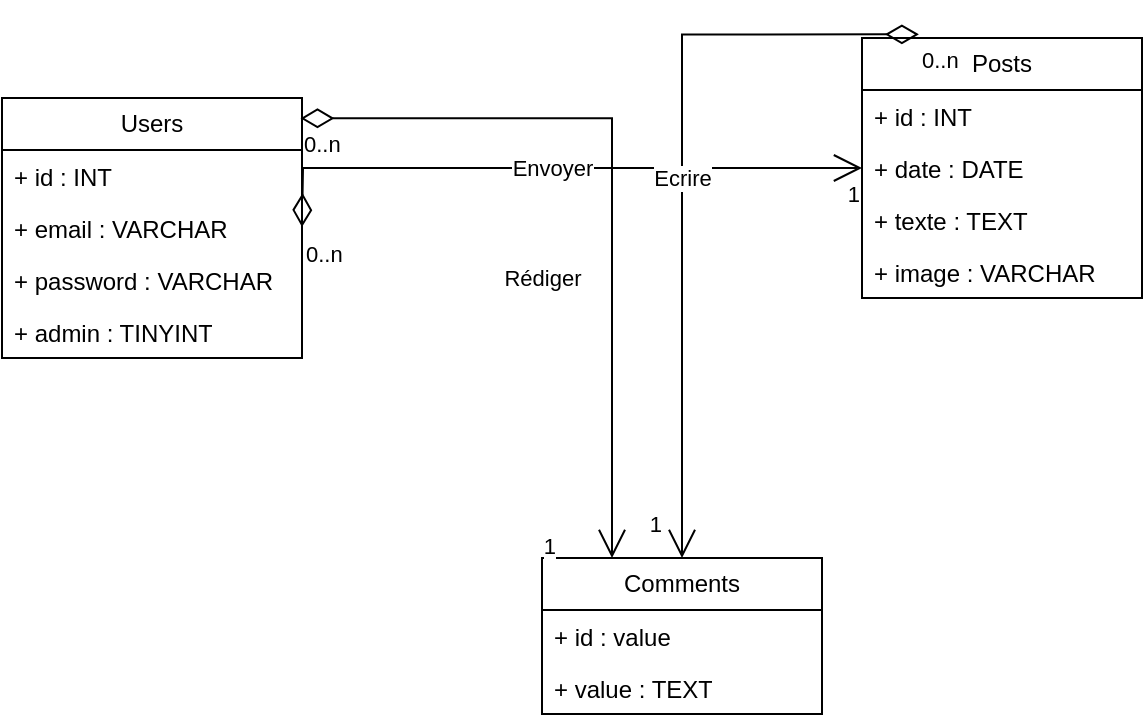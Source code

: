 <mxfile version="24.7.8">
  <diagram name="Page-1" id="oUoKfrfFJ9TFHPxkTkSA">
    <mxGraphModel dx="1036" dy="606" grid="1" gridSize="10" guides="1" tooltips="1" connect="1" arrows="1" fold="1" page="1" pageScale="1" pageWidth="827" pageHeight="1169" math="0" shadow="0">
      <root>
        <mxCell id="0" />
        <mxCell id="1" parent="0" />
        <mxCell id="vJEHkjAeBdwb-GLlzBkE-1" value="Users" style="swimlane;fontStyle=0;childLayout=stackLayout;horizontal=1;startSize=26;fillColor=none;horizontalStack=0;resizeParent=1;resizeParentMax=0;resizeLast=0;collapsible=1;marginBottom=0;whiteSpace=wrap;html=1;" parent="1" vertex="1">
          <mxGeometry x="50" y="140" width="150" height="130" as="geometry" />
        </mxCell>
        <mxCell id="vJEHkjAeBdwb-GLlzBkE-2" value="+ id : INT" style="text;strokeColor=none;fillColor=none;align=left;verticalAlign=top;spacingLeft=4;spacingRight=4;overflow=hidden;rotatable=0;points=[[0,0.5],[1,0.5]];portConstraint=eastwest;whiteSpace=wrap;html=1;" parent="vJEHkjAeBdwb-GLlzBkE-1" vertex="1">
          <mxGeometry y="26" width="150" height="26" as="geometry" />
        </mxCell>
        <mxCell id="vJEHkjAeBdwb-GLlzBkE-3" value="+ email : VARCHAR" style="text;strokeColor=none;fillColor=none;align=left;verticalAlign=top;spacingLeft=4;spacingRight=4;overflow=hidden;rotatable=0;points=[[0,0.5],[1,0.5]];portConstraint=eastwest;whiteSpace=wrap;html=1;" parent="vJEHkjAeBdwb-GLlzBkE-1" vertex="1">
          <mxGeometry y="52" width="150" height="26" as="geometry" />
        </mxCell>
        <mxCell id="vJEHkjAeBdwb-GLlzBkE-4" value="+ password : VARCHAR" style="text;strokeColor=none;fillColor=none;align=left;verticalAlign=top;spacingLeft=4;spacingRight=4;overflow=hidden;rotatable=0;points=[[0,0.5],[1,0.5]];portConstraint=eastwest;whiteSpace=wrap;html=1;" parent="vJEHkjAeBdwb-GLlzBkE-1" vertex="1">
          <mxGeometry y="78" width="150" height="26" as="geometry" />
        </mxCell>
        <mxCell id="vJEHkjAeBdwb-GLlzBkE-5" value="+ admin : TINYINT" style="text;strokeColor=none;fillColor=none;align=left;verticalAlign=top;spacingLeft=4;spacingRight=4;overflow=hidden;rotatable=0;points=[[0,0.5],[1,0.5]];portConstraint=eastwest;whiteSpace=wrap;html=1;" parent="vJEHkjAeBdwb-GLlzBkE-1" vertex="1">
          <mxGeometry y="104" width="150" height="26" as="geometry" />
        </mxCell>
        <mxCell id="vJEHkjAeBdwb-GLlzBkE-6" value="Posts" style="swimlane;fontStyle=0;childLayout=stackLayout;horizontal=1;startSize=26;fillColor=none;horizontalStack=0;resizeParent=1;resizeParentMax=0;resizeLast=0;collapsible=1;marginBottom=0;whiteSpace=wrap;html=1;" parent="1" vertex="1">
          <mxGeometry x="480" y="110" width="140" height="130" as="geometry" />
        </mxCell>
        <mxCell id="vJEHkjAeBdwb-GLlzBkE-7" value="+ id : INT" style="text;strokeColor=none;fillColor=none;align=left;verticalAlign=top;spacingLeft=4;spacingRight=4;overflow=hidden;rotatable=0;points=[[0,0.5],[1,0.5]];portConstraint=eastwest;whiteSpace=wrap;html=1;" parent="vJEHkjAeBdwb-GLlzBkE-6" vertex="1">
          <mxGeometry y="26" width="140" height="26" as="geometry" />
        </mxCell>
        <mxCell id="vJEHkjAeBdwb-GLlzBkE-8" value="+ date : DATE" style="text;strokeColor=none;fillColor=none;align=left;verticalAlign=top;spacingLeft=4;spacingRight=4;overflow=hidden;rotatable=0;points=[[0,0.5],[1,0.5]];portConstraint=eastwest;whiteSpace=wrap;html=1;" parent="vJEHkjAeBdwb-GLlzBkE-6" vertex="1">
          <mxGeometry y="52" width="140" height="26" as="geometry" />
        </mxCell>
        <mxCell id="vJEHkjAeBdwb-GLlzBkE-9" value="+ texte : TEXT" style="text;strokeColor=none;fillColor=none;align=left;verticalAlign=top;spacingLeft=4;spacingRight=4;overflow=hidden;rotatable=0;points=[[0,0.5],[1,0.5]];portConstraint=eastwest;whiteSpace=wrap;html=1;" parent="vJEHkjAeBdwb-GLlzBkE-6" vertex="1">
          <mxGeometry y="78" width="140" height="26" as="geometry" />
        </mxCell>
        <mxCell id="vJEHkjAeBdwb-GLlzBkE-10" value="+ image : VARCHAR" style="text;strokeColor=none;fillColor=none;align=left;verticalAlign=top;spacingLeft=4;spacingRight=4;overflow=hidden;rotatable=0;points=[[0,0.5],[1,0.5]];portConstraint=eastwest;whiteSpace=wrap;html=1;" parent="vJEHkjAeBdwb-GLlzBkE-6" vertex="1">
          <mxGeometry y="104" width="140" height="26" as="geometry" />
        </mxCell>
        <mxCell id="vJEHkjAeBdwb-GLlzBkE-11" value="Comments" style="swimlane;fontStyle=0;childLayout=stackLayout;horizontal=1;startSize=26;fillColor=none;horizontalStack=0;resizeParent=1;resizeParentMax=0;resizeLast=0;collapsible=1;marginBottom=0;whiteSpace=wrap;html=1;" parent="1" vertex="1">
          <mxGeometry x="320" y="370" width="140" height="78" as="geometry" />
        </mxCell>
        <mxCell id="vJEHkjAeBdwb-GLlzBkE-12" value="+ id : value" style="text;strokeColor=none;fillColor=none;align=left;verticalAlign=top;spacingLeft=4;spacingRight=4;overflow=hidden;rotatable=0;points=[[0,0.5],[1,0.5]];portConstraint=eastwest;whiteSpace=wrap;html=1;" parent="vJEHkjAeBdwb-GLlzBkE-11" vertex="1">
          <mxGeometry y="26" width="140" height="26" as="geometry" />
        </mxCell>
        <mxCell id="vJEHkjAeBdwb-GLlzBkE-13" value="+ value : TEXT" style="text;strokeColor=none;fillColor=none;align=left;verticalAlign=top;spacingLeft=4;spacingRight=4;overflow=hidden;rotatable=0;points=[[0,0.5],[1,0.5]];portConstraint=eastwest;whiteSpace=wrap;html=1;" parent="vJEHkjAeBdwb-GLlzBkE-11" vertex="1">
          <mxGeometry y="52" width="140" height="26" as="geometry" />
        </mxCell>
        <mxCell id="vJEHkjAeBdwb-GLlzBkE-15" value="Envoyer" style="endArrow=open;html=1;endSize=12;startArrow=diamondThin;startSize=14;startFill=0;edgeStyle=orthogonalEdgeStyle;rounded=0;entryX=0;entryY=0.5;entryDx=0;entryDy=0;" parent="1" target="vJEHkjAeBdwb-GLlzBkE-8" edge="1">
          <mxGeometry relative="1" as="geometry">
            <mxPoint x="200" y="204.5" as="sourcePoint" />
            <mxPoint x="360" y="204.5" as="targetPoint" />
          </mxGeometry>
        </mxCell>
        <mxCell id="vJEHkjAeBdwb-GLlzBkE-16" value="0..n" style="edgeLabel;resizable=0;html=1;align=left;verticalAlign=top;" parent="vJEHkjAeBdwb-GLlzBkE-15" connectable="0" vertex="1">
          <mxGeometry x="-1" relative="1" as="geometry" />
        </mxCell>
        <mxCell id="vJEHkjAeBdwb-GLlzBkE-17" value="1" style="edgeLabel;resizable=0;html=1;align=right;verticalAlign=top;" parent="vJEHkjAeBdwb-GLlzBkE-15" connectable="0" vertex="1">
          <mxGeometry x="1" relative="1" as="geometry" />
        </mxCell>
        <mxCell id="vJEHkjAeBdwb-GLlzBkE-21" value="Ecrire" style="endArrow=open;html=1;endSize=12;startArrow=diamondThin;startSize=14;startFill=0;edgeStyle=orthogonalEdgeStyle;rounded=0;entryX=0.5;entryY=0;entryDx=0;entryDy=0;exitX=0.203;exitY=-0.014;exitDx=0;exitDy=0;exitPerimeter=0;" parent="1" source="vJEHkjAeBdwb-GLlzBkE-6" target="vJEHkjAeBdwb-GLlzBkE-11" edge="1">
          <mxGeometry relative="1" as="geometry">
            <mxPoint x="250" y="290" as="sourcePoint" />
            <mxPoint x="410" y="290" as="targetPoint" />
          </mxGeometry>
        </mxCell>
        <mxCell id="vJEHkjAeBdwb-GLlzBkE-22" value="0..n" style="edgeLabel;resizable=0;html=1;align=left;verticalAlign=top;" parent="vJEHkjAeBdwb-GLlzBkE-21" connectable="0" vertex="1">
          <mxGeometry x="-1" relative="1" as="geometry" />
        </mxCell>
        <mxCell id="vJEHkjAeBdwb-GLlzBkE-23" value="1" style="edgeLabel;resizable=0;html=1;align=right;verticalAlign=top;" parent="vJEHkjAeBdwb-GLlzBkE-21" connectable="0" vertex="1">
          <mxGeometry x="1" relative="1" as="geometry">
            <mxPoint x="-10" y="-30" as="offset" />
          </mxGeometry>
        </mxCell>
        <mxCell id="vJEHkjAeBdwb-GLlzBkE-24" value="Rédiger" style="endArrow=open;html=1;endSize=12;startArrow=diamondThin;startSize=14;startFill=0;edgeStyle=orthogonalEdgeStyle;rounded=0;exitX=0.995;exitY=0.078;exitDx=0;exitDy=0;exitPerimeter=0;entryX=0.25;entryY=0;entryDx=0;entryDy=0;" parent="1" source="vJEHkjAeBdwb-GLlzBkE-1" target="vJEHkjAeBdwb-GLlzBkE-11" edge="1">
          <mxGeometry x="0.255" y="-35" relative="1" as="geometry">
            <mxPoint x="110.0" y="120.0" as="sourcePoint" />
            <mxPoint x="268.4" y="348.804" as="targetPoint" />
            <mxPoint as="offset" />
          </mxGeometry>
        </mxCell>
        <mxCell id="vJEHkjAeBdwb-GLlzBkE-25" value="0..n" style="edgeLabel;resizable=0;html=1;align=left;verticalAlign=top;" parent="vJEHkjAeBdwb-GLlzBkE-24" connectable="0" vertex="1">
          <mxGeometry x="-1" relative="1" as="geometry" />
        </mxCell>
        <mxCell id="vJEHkjAeBdwb-GLlzBkE-26" value="1" style="edgeLabel;resizable=0;html=1;align=right;verticalAlign=top;" parent="vJEHkjAeBdwb-GLlzBkE-24" connectable="0" vertex="1">
          <mxGeometry x="1" relative="1" as="geometry">
            <mxPoint x="-28" y="-19" as="offset" />
          </mxGeometry>
        </mxCell>
      </root>
    </mxGraphModel>
  </diagram>
</mxfile>
